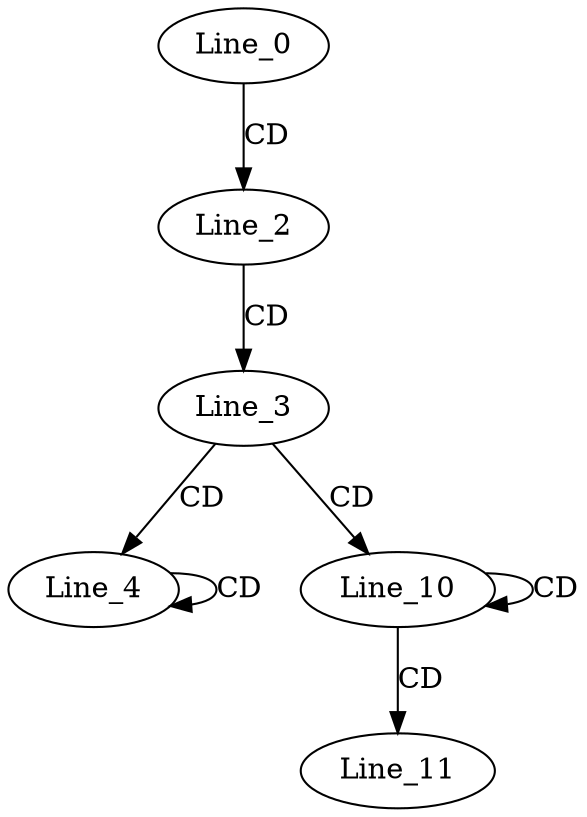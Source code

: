 digraph G {
  Line_0;
  Line_2;
  Line_3;
  Line_4;
  Line_4;
  Line_10;
  Line_10;
  Line_10;
  Line_11;
  Line_0 -> Line_2 [ label="CD" ];
  Line_2 -> Line_3 [ label="CD" ];
  Line_3 -> Line_4 [ label="CD" ];
  Line_4 -> Line_4 [ label="CD" ];
  Line_3 -> Line_10 [ label="CD" ];
  Line_10 -> Line_10 [ label="CD" ];
  Line_10 -> Line_11 [ label="CD" ];
}
